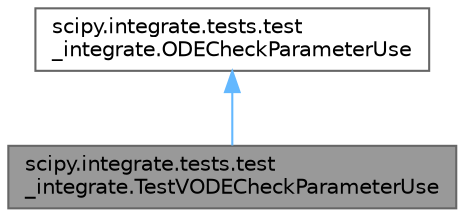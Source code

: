 digraph "scipy.integrate.tests.test_integrate.TestVODECheckParameterUse"
{
 // LATEX_PDF_SIZE
  bgcolor="transparent";
  edge [fontname=Helvetica,fontsize=10,labelfontname=Helvetica,labelfontsize=10];
  node [fontname=Helvetica,fontsize=10,shape=box,height=0.2,width=0.4];
  Node1 [id="Node000001",label="scipy.integrate.tests.test\l_integrate.TestVODECheckParameterUse",height=0.2,width=0.4,color="gray40", fillcolor="grey60", style="filled", fontcolor="black",tooltip=" "];
  Node2 -> Node1 [id="edge1_Node000001_Node000002",dir="back",color="steelblue1",style="solid",tooltip=" "];
  Node2 [id="Node000002",label="scipy.integrate.tests.test\l_integrate.ODECheckParameterUse",height=0.2,width=0.4,color="gray40", fillcolor="white", style="filled",URL="$da/d16/classscipy_1_1integrate_1_1tests_1_1test__integrate_1_1ODECheckParameterUse.html",tooltip=" "];
}
